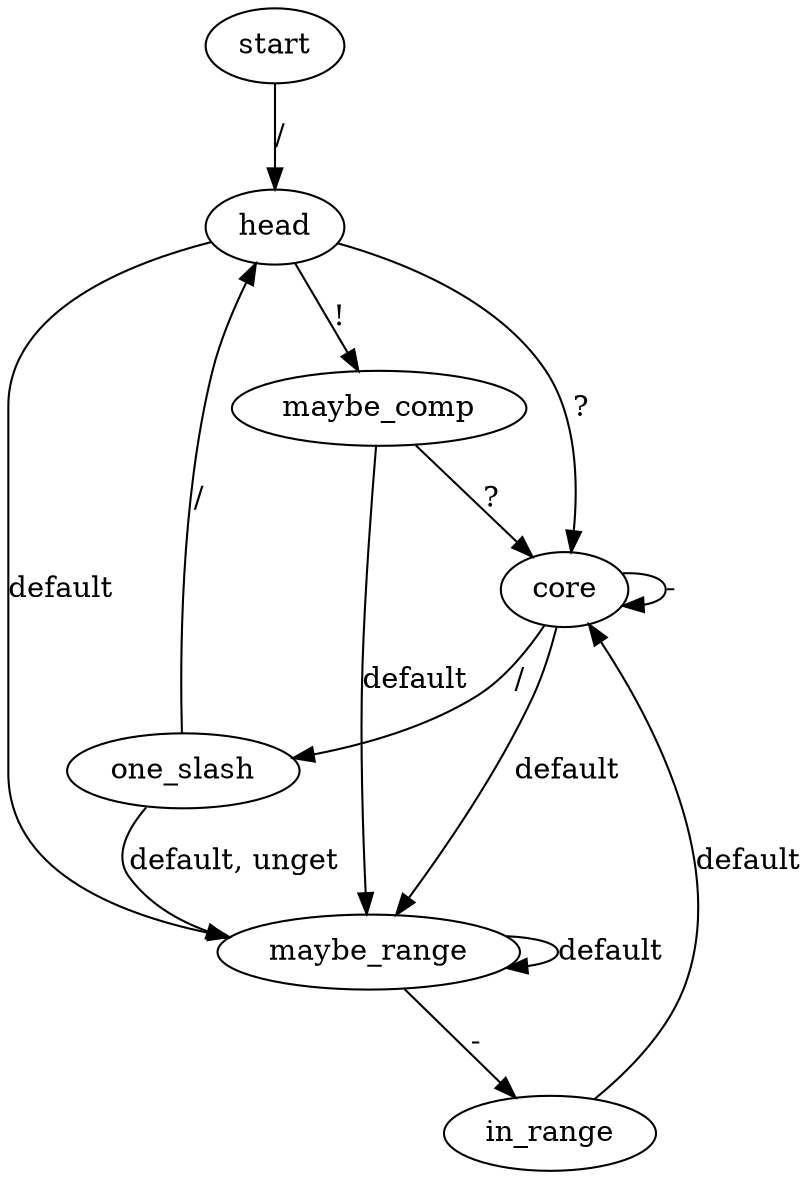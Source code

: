 digraph fsa {
  K=1
  splines=true
  start -> head [label="/"]
  head  -> maybe_comp [label="!"]
  head  -> core [label="?"]
  head  -> maybe_range [label=default]
  maybe_comp -> core [label="?"]
  maybe_comp -> maybe_range [label=default]
  core  -> one_slash [label="/"]
  core  -> core [label="-"]
  core  -> maybe_range [label="default"]
  one_slash -> maybe_range [label="default, unget"]
  one_slash -> head [label="/"]
  maybe_range -> in_range [label="-"]
  maybe_range -> maybe_range [label="default"]
  in_range    -> core [label="default"]
}
